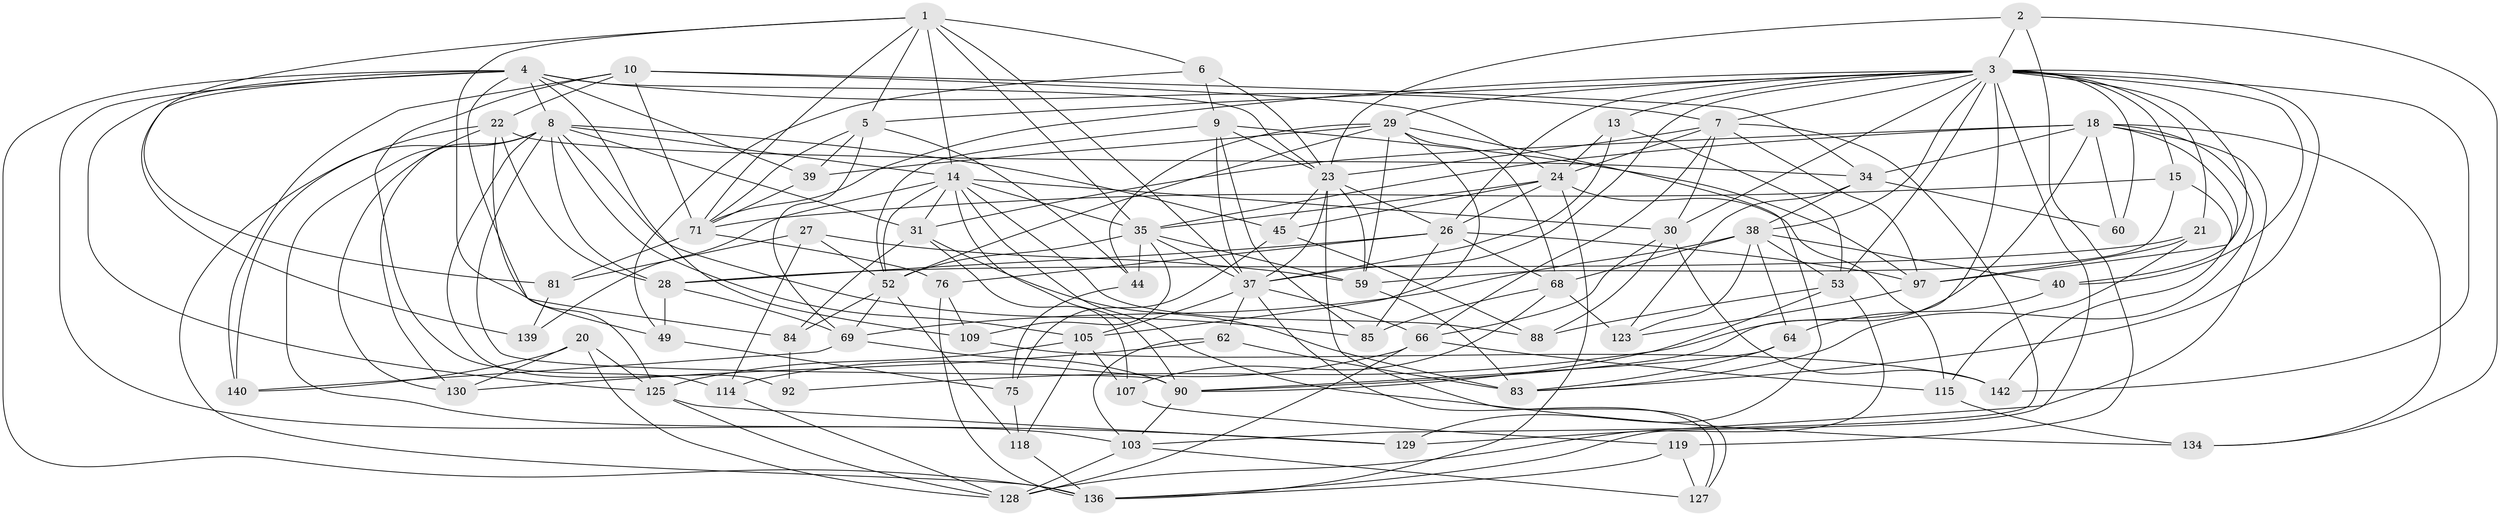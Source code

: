 // original degree distribution, {4: 1.0}
// Generated by graph-tools (version 1.1) at 2025/16/03/09/25 04:16:26]
// undirected, 73 vertices, 212 edges
graph export_dot {
graph [start="1"]
  node [color=gray90,style=filled];
  1 [super="+133+120"];
  2;
  3 [super="+54+33+17"];
  4 [super="+144+110"];
  5 [super="+82"];
  6;
  7 [super="+58"];
  8 [super="+12+86+11"];
  9 [super="+65"];
  10 [super="+74"];
  13;
  14 [super="+16+104+93"];
  15;
  18 [super="+61+42"];
  20;
  21;
  22 [super="+25"];
  23 [super="+43+32"];
  24 [super="+41"];
  26 [super="+63+67"];
  27;
  28 [super="+94"];
  29 [super="+113+91"];
  30 [super="+36"];
  31 [super="+46"];
  34 [super="+96"];
  35 [super="+126+73"];
  37 [super="+57+106"];
  38 [super="+50+111"];
  39;
  40;
  44;
  45 [super="+79"];
  49;
  52 [super="+55"];
  53 [super="+56"];
  59 [super="+70"];
  60;
  62;
  64;
  66 [super="+122"];
  68 [super="+141"];
  69 [super="+138"];
  71 [super="+100"];
  75;
  76;
  81;
  83 [super="+95"];
  84;
  85;
  88;
  90 [super="+102+101"];
  92;
  97 [super="+145"];
  103 [super="+121"];
  105 [super="+117"];
  107;
  109;
  114;
  115;
  118;
  119;
  123;
  125 [super="+132"];
  127;
  128 [super="+146"];
  129;
  130;
  134;
  136 [super="+137"];
  139;
  140;
  142;
  1 -- 81;
  1 -- 6;
  1 -- 37;
  1 -- 125;
  1 -- 5;
  1 -- 71;
  1 -- 14;
  1 -- 35;
  2 -- 119;
  2 -- 134;
  2 -- 23;
  2 -- 3;
  3 -- 142;
  3 -- 83;
  3 -- 37;
  3 -- 21;
  3 -- 90 [weight=2];
  3 -- 29;
  3 -- 5;
  3 -- 38;
  3 -- 71;
  3 -- 136 [weight=2];
  3 -- 15;
  3 -- 30;
  3 -- 97;
  3 -- 7;
  3 -- 40;
  3 -- 13;
  3 -- 53;
  3 -- 26;
  3 -- 60;
  4 -- 39;
  4 -- 139;
  4 -- 125;
  4 -- 136;
  4 -- 7;
  4 -- 129;
  4 -- 84;
  4 -- 23;
  4 -- 8;
  4 -- 109;
  5 -- 39;
  5 -- 44;
  5 -- 71;
  5 -- 69;
  6 -- 49;
  6 -- 9;
  6 -- 23;
  7 -- 30;
  7 -- 97;
  7 -- 66;
  7 -- 103;
  7 -- 23;
  7 -- 24;
  8 -- 130;
  8 -- 45 [weight=2];
  8 -- 136;
  8 -- 105;
  8 -- 92 [weight=2];
  8 -- 85;
  8 -- 90;
  8 -- 28;
  8 -- 14;
  8 -- 103;
  8 -- 31;
  9 -- 85;
  9 -- 97;
  9 -- 23;
  9 -- 37;
  9 -- 52;
  10 -- 34;
  10 -- 24;
  10 -- 140;
  10 -- 114;
  10 -- 71;
  10 -- 22;
  13 -- 53;
  13 -- 37;
  13 -- 24;
  14 -- 139 [weight=2];
  14 -- 134;
  14 -- 30;
  14 -- 90;
  14 -- 88;
  14 -- 35 [weight=2];
  14 -- 52;
  14 -- 31;
  15 -- 142;
  15 -- 71;
  15 -- 59;
  18 -- 34;
  18 -- 129;
  18 -- 134;
  18 -- 40;
  18 -- 60 [weight=2];
  18 -- 92;
  18 -- 31;
  18 -- 83;
  18 -- 35;
  20 -- 140;
  20 -- 130;
  20 -- 128;
  20 -- 125;
  21 -- 28;
  21 -- 115;
  21 -- 97;
  22 -- 49;
  22 -- 28;
  22 -- 34;
  22 -- 140;
  22 -- 130;
  23 -- 127;
  23 -- 45;
  23 -- 37;
  23 -- 59;
  23 -- 26;
  24 -- 136;
  24 -- 35;
  24 -- 115;
  24 -- 45;
  24 -- 26;
  26 -- 85;
  26 -- 68;
  26 -- 76;
  26 -- 97;
  26 -- 28;
  27 -- 59;
  27 -- 81;
  27 -- 114;
  27 -- 52;
  28 -- 49;
  28 -- 69;
  29 -- 52;
  29 -- 105;
  29 -- 129;
  29 -- 59;
  29 -- 44;
  29 -- 39;
  29 -- 68;
  30 -- 142;
  30 -- 88;
  30 -- 66;
  31 -- 107;
  31 -- 84;
  31 -- 83;
  34 -- 123;
  34 -- 60;
  34 -- 38;
  35 -- 109;
  35 -- 37;
  35 -- 44;
  35 -- 52;
  35 -- 59;
  37 -- 62;
  37 -- 127;
  37 -- 105;
  37 -- 66;
  38 -- 123;
  38 -- 69;
  38 -- 64;
  38 -- 68;
  38 -- 40;
  38 -- 53;
  39 -- 71;
  40 -- 64;
  44 -- 75;
  45 -- 75;
  45 -- 88;
  49 -- 75;
  52 -- 69;
  52 -- 84;
  52 -- 118;
  53 -- 88;
  53 -- 128;
  53 -- 90;
  59 -- 83;
  62 -- 103;
  62 -- 130;
  62 -- 83;
  64 -- 83;
  64 -- 90;
  66 -- 114;
  66 -- 115;
  66 -- 128;
  68 -- 85;
  68 -- 123;
  68 -- 107;
  69 -- 140;
  69 -- 90;
  71 -- 81;
  71 -- 76;
  75 -- 118;
  76 -- 109;
  76 -- 136;
  81 -- 139;
  84 -- 92;
  90 -- 103;
  97 -- 123;
  103 -- 127;
  103 -- 128;
  105 -- 125;
  105 -- 107;
  105 -- 118;
  107 -- 119;
  109 -- 142;
  114 -- 128;
  115 -- 134;
  118 -- 136;
  119 -- 127;
  119 -- 136;
  125 -- 128;
  125 -- 129;
}
